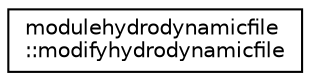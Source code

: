 digraph "Graphical Class Hierarchy"
{
 // LATEX_PDF_SIZE
  edge [fontname="Helvetica",fontsize="10",labelfontname="Helvetica",labelfontsize="10"];
  node [fontname="Helvetica",fontsize="10",shape=record];
  rankdir="LR";
  Node0 [label="modulehydrodynamicfile\l::modifyhydrodynamicfile",height=0.2,width=0.4,color="black", fillcolor="white", style="filled",URL="$interfacemodulehydrodynamicfile_1_1modifyhydrodynamicfile.html",tooltip=" "];
}
